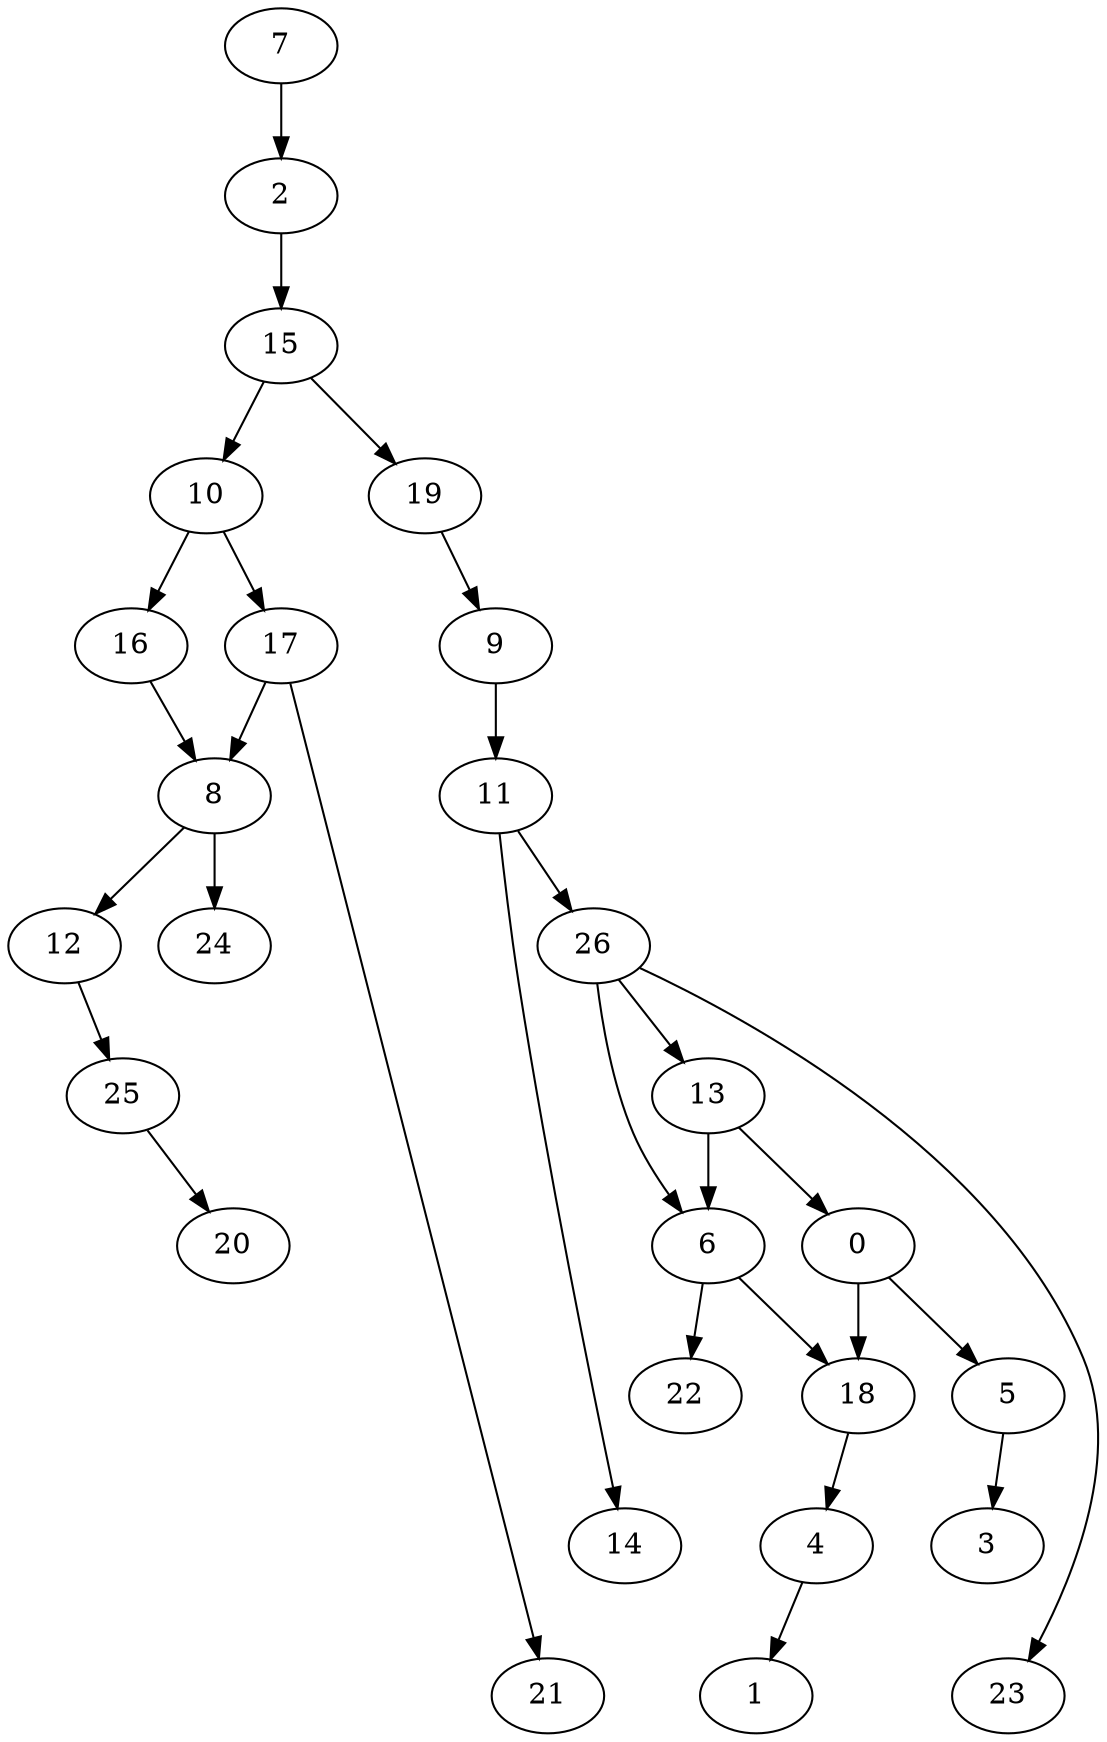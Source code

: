 digraph G {
    0;
    5;
    18;
    3;
    4;
    1;
    2;
    15;
    10;
    19;
    16;
    17;
    9;
    6;
    22;
    7;
    8;
    12;
    24;
    25;
    20;
    11;
    14;
    26;
    13;
    23;
    21;
    0 -> 5 [weight=0];
    0 -> 18 [weight=2];
    5 -> 3 [weight=0];
    18 -> 4 [weight=0];
    4 -> 1 [weight=0];
    2 -> 15 [weight=1];
    15 -> 10 [weight=0];
    15 -> 19 [weight=0];
    10 -> 16 [weight=0];
    10 -> 17 [weight=0];
    19 -> 9 [weight=0];
    16 -> 8 [weight=0];
    17 -> 8 [weight=0];
    17 -> 21 [weight=0];
    9 -> 11 [weight=1];
    6 -> 18 [weight=0];
    6 -> 22 [weight=0];
    7 -> 2 [weight=0];
    8 -> 12 [weight=0];
    8 -> 24 [weight=1];
    12 -> 25 [weight=0];
    25 -> 20 [weight=0];
    11 -> 14 [weight=0];
    11 -> 26 [weight=0];
    26 -> 6 [weight=1];
    26 -> 13 [weight=0];
    26 -> 23 [weight=0];
    13 -> 0 [weight=0];
    13 -> 6 [weight=2];
}
